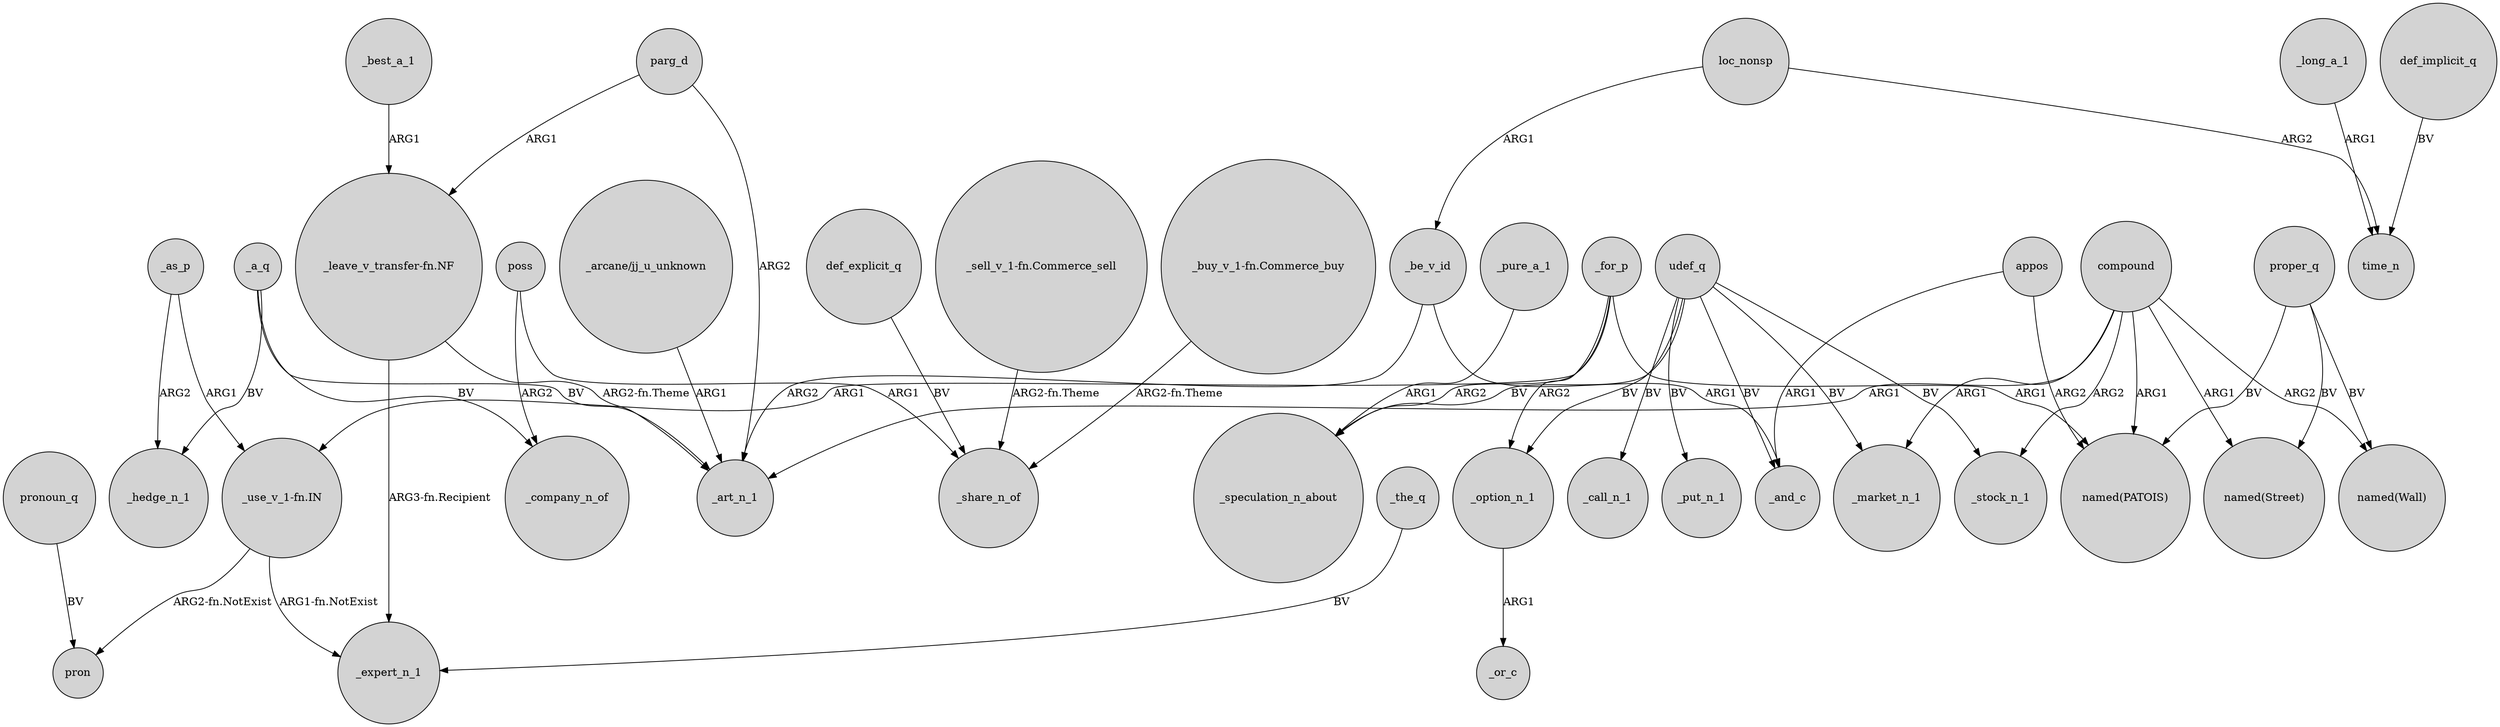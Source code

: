digraph {
	node [shape=circle style=filled]
	parg_d -> _art_n_1 [label=ARG2]
	udef_q -> _option_n_1 [label=BV]
	appos -> "named(PATOIS)" [label=ARG2]
	appos -> _and_c [label=ARG1]
	compound -> "named(Street)" [label=ARG1]
	proper_q -> "named(Wall)" [label=BV]
	_best_a_1 -> "_leave_v_transfer-fn.NF" [label=ARG1]
	_as_p -> _hedge_n_1 [label=ARG2]
	_for_p -> _speculation_n_about [label=ARG2]
	"_sell_v_1-fn.Commerce_sell" -> _share_n_of [label="ARG2-fn.Theme"]
	udef_q -> _speculation_n_about [label=BV]
	"_buy_v_1-fn.Commerce_buy" -> _share_n_of [label="ARG2-fn.Theme"]
	"_use_v_1-fn.IN" -> pron [label="ARG2-fn.NotExist"]
	"_leave_v_transfer-fn.NF" -> _expert_n_1 [label="ARG3-fn.Recipient"]
	_for_p -> _option_n_1 [label=ARG2]
	udef_q -> _market_n_1 [label=BV]
	_be_v_id -> _and_c [label=ARG1]
	loc_nonsp -> time_n [label=ARG2]
	"_leave_v_transfer-fn.NF" -> _art_n_1 [label="ARG2-fn.Theme"]
	_the_q -> _expert_n_1 [label=BV]
	_a_q -> _art_n_1 [label=BV]
	compound -> _stock_n_1 [label=ARG2]
	_for_p -> "named(PATOIS)" [label=ARG1]
	_long_a_1 -> time_n [label=ARG1]
	proper_q -> "named(Street)" [label=BV]
	parg_d -> "_leave_v_transfer-fn.NF" [label=ARG1]
	pronoun_q -> pron [label=BV]
	compound -> _art_n_1 [label=ARG1]
	_be_v_id -> _art_n_1 [label=ARG2]
	udef_q -> _stock_n_1 [label=BV]
	compound -> "named(Wall)" [label=ARG2]
	_option_n_1 -> _or_c [label=ARG1]
	_pure_a_1 -> _speculation_n_about [label=ARG1]
	"_arcane/jj_u_unknown" -> _art_n_1 [label=ARG1]
	"_use_v_1-fn.IN" -> _expert_n_1 [label="ARG1-fn.NotExist"]
	_a_q -> _hedge_n_1 [label=BV]
	_a_q -> _company_n_of [label=BV]
	proper_q -> "named(PATOIS)" [label=BV]
	compound -> "named(PATOIS)" [label=ARG1]
	_as_p -> "_use_v_1-fn.IN" [label=ARG1]
	loc_nonsp -> _be_v_id [label=ARG1]
	poss -> _company_n_of [label=ARG2]
	_for_p -> "_use_v_1-fn.IN" [label=ARG1]
	compound -> _market_n_1 [label=ARG1]
	udef_q -> _and_c [label=BV]
	poss -> _share_n_of [label=ARG1]
	def_explicit_q -> _share_n_of [label=BV]
	udef_q -> _put_n_1 [label=BV]
	def_implicit_q -> time_n [label=BV]
	udef_q -> _call_n_1 [label=BV]
}
